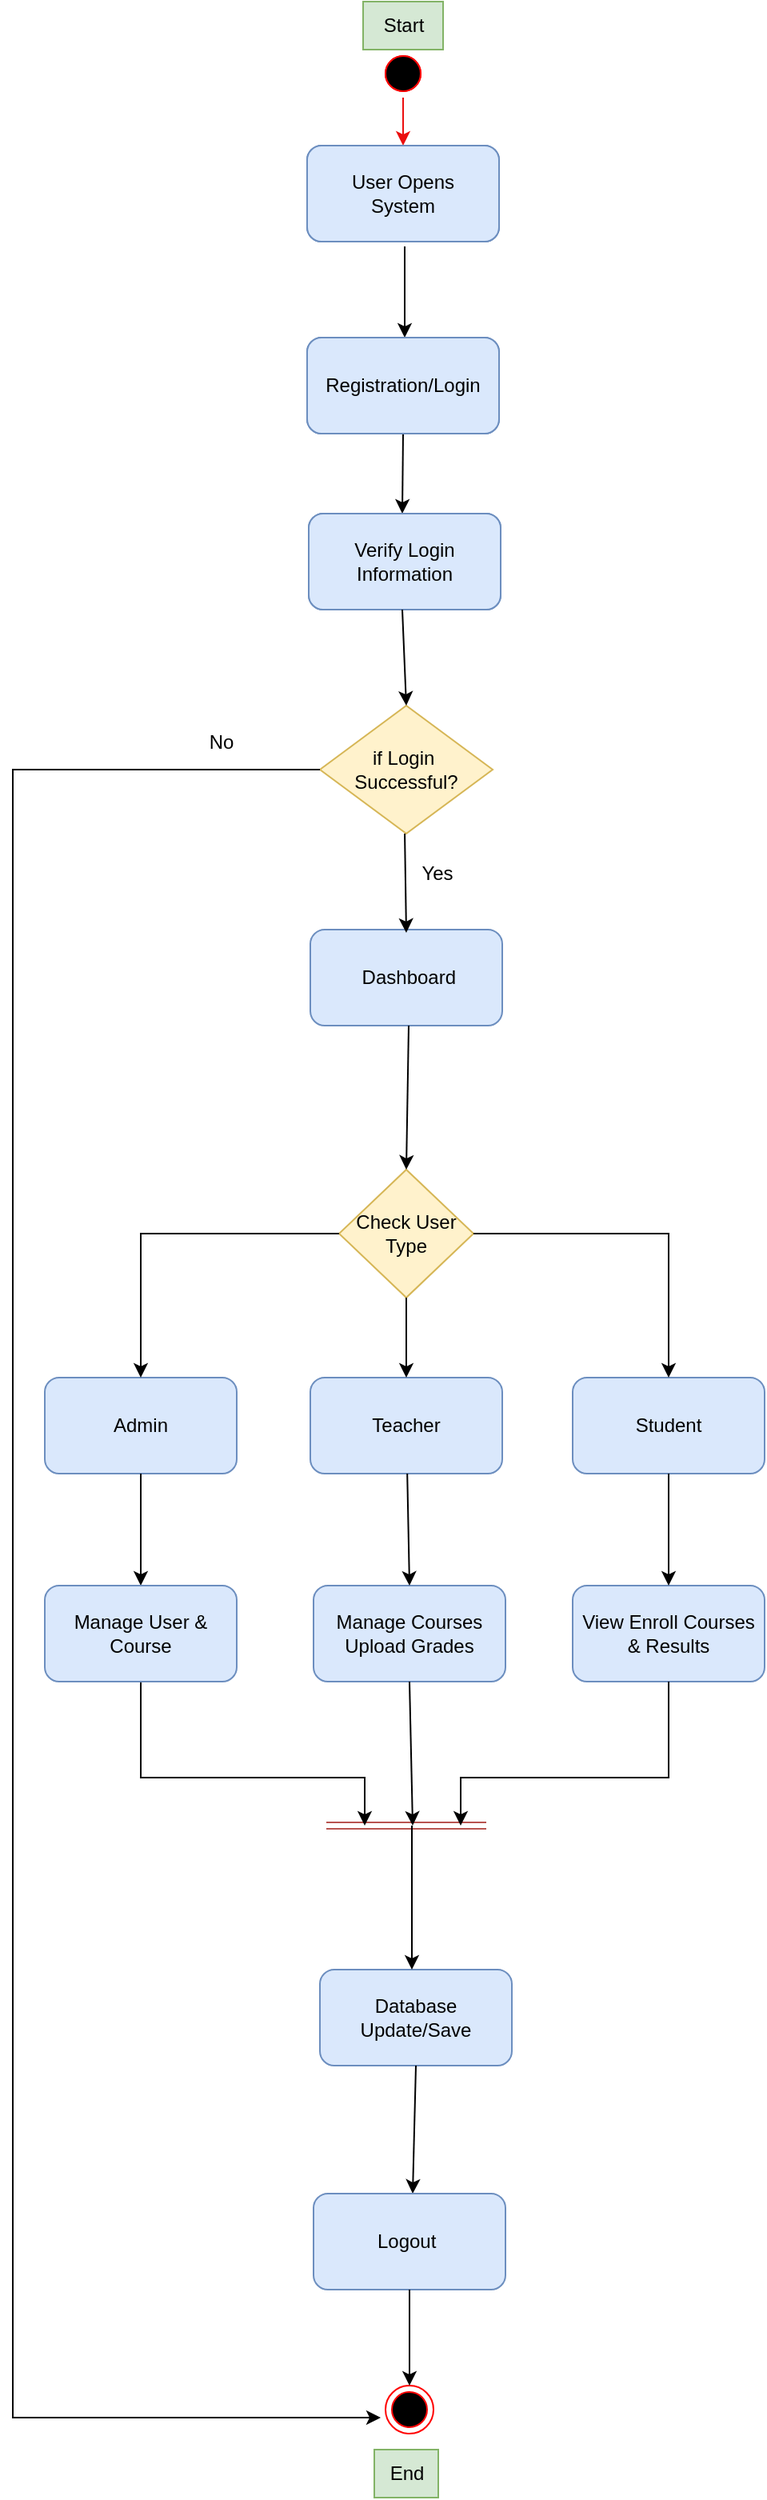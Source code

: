 <mxfile version="28.2.5">
  <diagram name="Page-1" id="AGHffNOtgMvOGxoeP8jH">
    <mxGraphModel dx="1418" dy="-2544" grid="1" gridSize="10" guides="1" tooltips="1" connect="1" arrows="1" fold="1" page="1" pageScale="1" pageWidth="850" pageHeight="1100" math="0" shadow="0">
      <root>
        <mxCell id="0" />
        <mxCell id="1" parent="0" />
        <mxCell id="07TfnRYINfUNNWAH0IBF-1" value="" style="ellipse;html=1;shape=startState;fillColor=#000000;strokeColor=#ff0000;direction=south;" parent="1" vertex="1">
          <mxGeometry x="409" y="3650" width="30" height="30" as="geometry" />
        </mxCell>
        <mxCell id="07TfnRYINfUNNWAH0IBF-3" value="Start" style="text;html=1;align=center;verticalAlign=middle;resizable=0;points=[];autosize=1;strokeColor=#82b366;fillColor=#d5e8d4;" parent="1" vertex="1">
          <mxGeometry x="399" y="3620" width="50" height="30" as="geometry" />
        </mxCell>
        <mxCell id="07TfnRYINfUNNWAH0IBF-5" value="Check User Type" style="rhombus;whiteSpace=wrap;html=1;fillColor=#fff2cc;strokeColor=#d6b656;" parent="1" vertex="1">
          <mxGeometry x="384" y="4350" width="84" height="80" as="geometry" />
        </mxCell>
        <mxCell id="07TfnRYINfUNNWAH0IBF-6" value="Admin" style="rounded=1;whiteSpace=wrap;html=1;fillColor=#dae8fc;strokeColor=#6c8ebf;" parent="1" vertex="1">
          <mxGeometry x="200" y="4480" width="120" height="60" as="geometry" />
        </mxCell>
        <mxCell id="07TfnRYINfUNNWAH0IBF-7" value="Teacher" style="rounded=1;whiteSpace=wrap;html=1;fillColor=#dae8fc;strokeColor=#6c8ebf;" parent="1" vertex="1">
          <mxGeometry x="366" y="4480" width="120" height="60" as="geometry" />
        </mxCell>
        <mxCell id="07TfnRYINfUNNWAH0IBF-8" value="Student" style="rounded=1;whiteSpace=wrap;html=1;fillColor=#dae8fc;strokeColor=#6c8ebf;" parent="1" vertex="1">
          <mxGeometry x="530" y="4480" width="120" height="60" as="geometry" />
        </mxCell>
        <mxCell id="07TfnRYINfUNNWAH0IBF-10" value="" style="endArrow=classic;html=1;rounded=0;exitX=1;exitY=0.5;exitDx=0;exitDy=0;" parent="1" source="07TfnRYINfUNNWAH0IBF-5" edge="1">
          <mxGeometry width="50" height="50" relative="1" as="geometry">
            <mxPoint x="710" y="4602" as="sourcePoint" />
            <mxPoint x="590" y="4480" as="targetPoint" />
            <Array as="points">
              <mxPoint x="590" y="4390" />
            </Array>
          </mxGeometry>
        </mxCell>
        <mxCell id="07TfnRYINfUNNWAH0IBF-11" value="" style="endArrow=classic;html=1;rounded=0;exitX=0;exitY=0.5;exitDx=0;exitDy=0;" parent="1" source="07TfnRYINfUNNWAH0IBF-5" edge="1">
          <mxGeometry width="50" height="50" relative="1" as="geometry">
            <mxPoint x="370" y="4482" as="sourcePoint" />
            <mxPoint x="260" y="4480" as="targetPoint" />
            <Array as="points">
              <mxPoint x="260" y="4390" />
            </Array>
          </mxGeometry>
        </mxCell>
        <mxCell id="07TfnRYINfUNNWAH0IBF-12" value="" style="endArrow=classic;html=1;rounded=0;exitX=0.5;exitY=1;exitDx=0;exitDy=0;" parent="1" source="07TfnRYINfUNNWAH0IBF-5" edge="1">
          <mxGeometry width="50" height="50" relative="1" as="geometry">
            <mxPoint x="710" y="4602" as="sourcePoint" />
            <mxPoint x="426" y="4480" as="targetPoint" />
          </mxGeometry>
        </mxCell>
        <mxCell id="07TfnRYINfUNNWAH0IBF-15" value="Manage Courses Upload Grades" style="rounded=1;whiteSpace=wrap;html=1;fillColor=#dae8fc;strokeColor=#6c8ebf;" parent="1" vertex="1">
          <mxGeometry x="368" y="4610" width="120" height="60" as="geometry" />
        </mxCell>
        <mxCell id="07TfnRYINfUNNWAH0IBF-16" value="View Enroll Courses &amp;amp; Results" style="rounded=1;whiteSpace=wrap;html=1;fillColor=#dae8fc;strokeColor=#6c8ebf;" parent="1" vertex="1">
          <mxGeometry x="530" y="4610" width="120" height="60" as="geometry" />
        </mxCell>
        <mxCell id="07TfnRYINfUNNWAH0IBF-17" value="" style="endArrow=classic;html=1;rounded=0;entryX=0.5;entryY=0;entryDx=0;entryDy=0;" parent="1" source="07TfnRYINfUNNWAH0IBF-7" target="07TfnRYINfUNNWAH0IBF-15" edge="1">
          <mxGeometry width="50" height="50" relative="1" as="geometry">
            <mxPoint x="430" y="4632" as="sourcePoint" />
            <mxPoint x="760" y="4752" as="targetPoint" />
          </mxGeometry>
        </mxCell>
        <mxCell id="07TfnRYINfUNNWAH0IBF-19" value="" style="endArrow=classic;html=1;rounded=0;exitX=0.5;exitY=1;exitDx=0;exitDy=0;entryX=0.5;entryY=0;entryDx=0;entryDy=0;" parent="1" source="07TfnRYINfUNNWAH0IBF-8" target="07TfnRYINfUNNWAH0IBF-16" edge="1">
          <mxGeometry width="50" height="50" relative="1" as="geometry">
            <mxPoint x="710" y="4802" as="sourcePoint" />
            <mxPoint x="760" y="4752" as="targetPoint" />
          </mxGeometry>
        </mxCell>
        <mxCell id="07TfnRYINfUNNWAH0IBF-20" value="" style="shape=link;html=1;rounded=0;fillColor=#f8cecc;strokeColor=#b85450;" parent="1" edge="1">
          <mxGeometry width="100" relative="1" as="geometry">
            <mxPoint x="376" y="4760" as="sourcePoint" />
            <mxPoint x="476" y="4760" as="targetPoint" />
          </mxGeometry>
        </mxCell>
        <mxCell id="07TfnRYINfUNNWAH0IBF-22" value="" style="endArrow=classic;html=1;rounded=0;exitX=0.5;exitY=1;exitDx=0;exitDy=0;" parent="1" source="07TfnRYINfUNNWAH0IBF-14" edge="1">
          <mxGeometry width="50" height="50" relative="1" as="geometry">
            <mxPoint x="710" y="4902" as="sourcePoint" />
            <mxPoint x="400" y="4760" as="targetPoint" />
            <Array as="points">
              <mxPoint x="260" y="4730" />
              <mxPoint x="400" y="4730" />
            </Array>
          </mxGeometry>
        </mxCell>
        <mxCell id="07TfnRYINfUNNWAH0IBF-23" value="" style="endArrow=classic;html=1;rounded=0;exitX=0.5;exitY=1;exitDx=0;exitDy=0;" parent="1" source="07TfnRYINfUNNWAH0IBF-15" edge="1">
          <mxGeometry width="50" height="50" relative="1" as="geometry">
            <mxPoint x="710" y="4902" as="sourcePoint" />
            <mxPoint x="430" y="4760" as="targetPoint" />
          </mxGeometry>
        </mxCell>
        <mxCell id="07TfnRYINfUNNWAH0IBF-24" value="" style="endArrow=classic;html=1;rounded=0;exitX=0.5;exitY=1;exitDx=0;exitDy=0;" parent="1" source="07TfnRYINfUNNWAH0IBF-16" edge="1">
          <mxGeometry width="50" height="50" relative="1" as="geometry">
            <mxPoint x="710" y="4902" as="sourcePoint" />
            <mxPoint x="460" y="4760" as="targetPoint" />
            <Array as="points">
              <mxPoint x="590" y="4730" />
              <mxPoint x="460" y="4730" />
            </Array>
          </mxGeometry>
        </mxCell>
        <mxCell id="07TfnRYINfUNNWAH0IBF-25" value="Database Update/Save" style="rounded=1;whiteSpace=wrap;html=1;fillColor=#dae8fc;strokeColor=#6c8ebf;" parent="1" vertex="1">
          <mxGeometry x="372" y="4850" width="120" height="60" as="geometry" />
        </mxCell>
        <mxCell id="07TfnRYINfUNNWAH0IBF-26" value="" style="endArrow=classic;html=1;rounded=0;entryX=0.5;entryY=0;entryDx=0;entryDy=0;" parent="1" edge="1">
          <mxGeometry width="50" height="50" relative="1" as="geometry">
            <mxPoint x="429.5" y="4760" as="sourcePoint" />
            <mxPoint x="429.5" y="4850" as="targetPoint" />
          </mxGeometry>
        </mxCell>
        <mxCell id="07TfnRYINfUNNWAH0IBF-27" value="" style="endArrow=classic;html=1;rounded=0;exitX=0.5;exitY=1;exitDx=0;exitDy=0;" parent="1" source="07TfnRYINfUNNWAH0IBF-25" edge="1">
          <mxGeometry width="50" height="50" relative="1" as="geometry">
            <mxPoint x="710" y="5002" as="sourcePoint" />
            <mxPoint x="430" y="4990" as="targetPoint" />
          </mxGeometry>
        </mxCell>
        <mxCell id="07TfnRYINfUNNWAH0IBF-28" value="Logout&amp;nbsp;" style="rounded=1;whiteSpace=wrap;html=1;fillColor=#dae8fc;strokeColor=#6c8ebf;" parent="1" vertex="1">
          <mxGeometry x="368" y="4990" width="120" height="60" as="geometry" />
        </mxCell>
        <mxCell id="07TfnRYINfUNNWAH0IBF-29" value="" style="ellipse;html=1;shape=endState;fillColor=#000000;strokeColor=#ff0000;" parent="1" vertex="1">
          <mxGeometry x="413" y="5110" width="30" height="30" as="geometry" />
        </mxCell>
        <mxCell id="07TfnRYINfUNNWAH0IBF-30" value="" style="endArrow=classic;html=1;rounded=0;exitX=0.5;exitY=1;exitDx=0;exitDy=0;" parent="1" source="07TfnRYINfUNNWAH0IBF-28" edge="1">
          <mxGeometry width="50" height="50" relative="1" as="geometry">
            <mxPoint x="710" y="5202" as="sourcePoint" />
            <mxPoint x="428" y="5110" as="targetPoint" />
          </mxGeometry>
        </mxCell>
        <mxCell id="07TfnRYINfUNNWAH0IBF-31" value="End" style="text;html=1;align=center;verticalAlign=middle;resizable=0;points=[];autosize=1;strokeColor=#82b366;fillColor=#d5e8d4;" parent="1" vertex="1">
          <mxGeometry x="406" y="5150" width="40" height="30" as="geometry" />
        </mxCell>
        <mxCell id="cWJEM-_9wpA2RHpBQRdI-35" value="" style="endArrow=classic;html=1;rounded=0;exitX=1;exitY=0.5;exitDx=0;exitDy=0;strokeColor=light-dark(#eb0f0f, #ededed);" edge="1" parent="1" source="07TfnRYINfUNNWAH0IBF-1">
          <mxGeometry width="50" height="50" relative="1" as="geometry">
            <mxPoint x="420" y="4020" as="sourcePoint" />
            <mxPoint x="424" y="3710" as="targetPoint" />
          </mxGeometry>
        </mxCell>
        <mxCell id="cWJEM-_9wpA2RHpBQRdI-36" value="User Opens&lt;div&gt;System&lt;/div&gt;" style="rounded=1;whiteSpace=wrap;html=1;fillColor=#dae8fc;strokeColor=#6c8ebf;" vertex="1" parent="1">
          <mxGeometry x="364" y="3710" width="120" height="60" as="geometry" />
        </mxCell>
        <mxCell id="cWJEM-_9wpA2RHpBQRdI-38" value="Registration/Login" style="rounded=1;whiteSpace=wrap;html=1;fillColor=#dae8fc;strokeColor=#6c8ebf;" vertex="1" parent="1">
          <mxGeometry x="364" y="3830" width="120" height="60" as="geometry" />
        </mxCell>
        <mxCell id="cWJEM-_9wpA2RHpBQRdI-39" value="Verify Login Information" style="rounded=1;whiteSpace=wrap;html=1;fillColor=#dae8fc;strokeColor=#6c8ebf;" vertex="1" parent="1">
          <mxGeometry x="365" y="3940" width="120" height="60" as="geometry" />
        </mxCell>
        <mxCell id="cWJEM-_9wpA2RHpBQRdI-40" value="if Login&amp;nbsp;&lt;div&gt;Successful?&lt;/div&gt;" style="rhombus;whiteSpace=wrap;html=1;fillColor=#fff2cc;strokeColor=#d6b656;" vertex="1" parent="1">
          <mxGeometry x="372" y="4060" width="108" height="80" as="geometry" />
        </mxCell>
        <mxCell id="cWJEM-_9wpA2RHpBQRdI-41" value="&amp;nbsp;Dashboard" style="rounded=1;whiteSpace=wrap;html=1;fillColor=#dae8fc;strokeColor=#6c8ebf;" vertex="1" parent="1">
          <mxGeometry x="366" y="4200" width="120" height="60" as="geometry" />
        </mxCell>
        <mxCell id="cWJEM-_9wpA2RHpBQRdI-44" value="" style="endArrow=classic;html=1;rounded=0;entryX=0.5;entryY=0.033;entryDx=0;entryDy=0;entryPerimeter=0;exitX=0.491;exitY=1;exitDx=0;exitDy=0;exitPerimeter=0;" edge="1" parent="1" source="cWJEM-_9wpA2RHpBQRdI-40" target="cWJEM-_9wpA2RHpBQRdI-41">
          <mxGeometry width="50" height="50" relative="1" as="geometry">
            <mxPoint x="435.5" y="4140" as="sourcePoint" />
            <mxPoint x="435.5" y="4197" as="targetPoint" />
          </mxGeometry>
        </mxCell>
        <mxCell id="cWJEM-_9wpA2RHpBQRdI-45" value="" style="endArrow=classic;html=1;rounded=0;entryX=0.5;entryY=0;entryDx=0;entryDy=0;" edge="1" parent="1">
          <mxGeometry width="50" height="50" relative="1" as="geometry">
            <mxPoint x="425" y="3773" as="sourcePoint" />
            <mxPoint x="425" y="3830" as="targetPoint" />
          </mxGeometry>
        </mxCell>
        <mxCell id="cWJEM-_9wpA2RHpBQRdI-46" value="" style="endArrow=classic;html=1;rounded=0;entryX=0.5;entryY=0;entryDx=0;entryDy=0;exitX=0.5;exitY=1;exitDx=0;exitDy=0;" edge="1" parent="1" source="cWJEM-_9wpA2RHpBQRdI-38">
          <mxGeometry width="50" height="50" relative="1" as="geometry">
            <mxPoint x="423.5" y="3883" as="sourcePoint" />
            <mxPoint x="423.5" y="3940" as="targetPoint" />
          </mxGeometry>
        </mxCell>
        <mxCell id="cWJEM-_9wpA2RHpBQRdI-51" value="" style="ellipse;html=1;shape=startState;fillColor=#000000;strokeColor=#ff0000;direction=south;" vertex="1" parent="1">
          <mxGeometry x="409" y="3650" width="30" height="30" as="geometry" />
        </mxCell>
        <mxCell id="cWJEM-_9wpA2RHpBQRdI-52" value="User Opens&lt;div&gt;System&lt;/div&gt;" style="rounded=1;whiteSpace=wrap;html=1;fillColor=#dae8fc;strokeColor=#6c8ebf;" vertex="1" parent="1">
          <mxGeometry x="364" y="3710" width="120" height="60" as="geometry" />
        </mxCell>
        <mxCell id="cWJEM-_9wpA2RHpBQRdI-53" value="Registration/Login" style="rounded=1;whiteSpace=wrap;html=1;fillColor=#dae8fc;strokeColor=#6c8ebf;" vertex="1" parent="1">
          <mxGeometry x="364" y="3830" width="120" height="60" as="geometry" />
        </mxCell>
        <mxCell id="cWJEM-_9wpA2RHpBQRdI-54" value="Verify Login Information" style="rounded=1;whiteSpace=wrap;html=1;fillColor=#dae8fc;strokeColor=#6c8ebf;" vertex="1" parent="1">
          <mxGeometry x="365" y="3940" width="120" height="60" as="geometry" />
        </mxCell>
        <mxCell id="cWJEM-_9wpA2RHpBQRdI-55" value="" style="endArrow=classic;html=1;rounded=0;entryX=0.5;entryY=0;entryDx=0;entryDy=0;" edge="1" parent="1" target="cWJEM-_9wpA2RHpBQRdI-40">
          <mxGeometry width="50" height="50" relative="1" as="geometry">
            <mxPoint x="423.5" y="4000" as="sourcePoint" />
            <mxPoint x="423.5" y="4057" as="targetPoint" />
          </mxGeometry>
        </mxCell>
        <mxCell id="cWJEM-_9wpA2RHpBQRdI-56" value="Yes" style="text;html=1;align=center;verticalAlign=middle;resizable=0;points=[];autosize=1;strokeColor=none;fillColor=none;" vertex="1" parent="1">
          <mxGeometry x="425" y="4150" width="40" height="30" as="geometry" />
        </mxCell>
        <mxCell id="cWJEM-_9wpA2RHpBQRdI-57" value="" style="endArrow=classic;html=1;rounded=0;exitX=0;exitY=0.5;exitDx=0;exitDy=0;" edge="1" parent="1" source="cWJEM-_9wpA2RHpBQRdI-40">
          <mxGeometry width="50" height="50" relative="1" as="geometry">
            <mxPoint x="372" y="4110" as="sourcePoint" />
            <mxPoint x="410" y="5130" as="targetPoint" />
            <Array as="points">
              <mxPoint x="180" y="4100" />
              <mxPoint x="180" y="5130" />
            </Array>
          </mxGeometry>
        </mxCell>
        <mxCell id="cWJEM-_9wpA2RHpBQRdI-59" value="No" style="text;html=1;align=center;verticalAlign=middle;resizable=0;points=[];autosize=1;strokeColor=none;fillColor=none;" vertex="1" parent="1">
          <mxGeometry x="290" y="4068" width="40" height="30" as="geometry" />
        </mxCell>
        <mxCell id="cWJEM-_9wpA2RHpBQRdI-62" value="" style="endArrow=classic;html=1;rounded=0;exitX=0.5;exitY=1;exitDx=0;exitDy=0;" edge="1" parent="1" source="07TfnRYINfUNNWAH0IBF-6" target="07TfnRYINfUNNWAH0IBF-14">
          <mxGeometry width="50" height="50" relative="1" as="geometry">
            <mxPoint x="260" y="4540" as="sourcePoint" />
            <mxPoint x="260" y="4762" as="targetPoint" />
          </mxGeometry>
        </mxCell>
        <mxCell id="07TfnRYINfUNNWAH0IBF-14" value="Manage User &amp;amp; Course" style="rounded=1;whiteSpace=wrap;html=1;fillColor=#dae8fc;strokeColor=#6c8ebf;" parent="1" vertex="1">
          <mxGeometry x="200" y="4610" width="120" height="60" as="geometry" />
        </mxCell>
        <mxCell id="cWJEM-_9wpA2RHpBQRdI-63" value="" style="endArrow=classic;html=1;rounded=0;exitX=0.5;exitY=1;exitDx=0;exitDy=0;entryX=0.5;entryY=0;entryDx=0;entryDy=0;" edge="1" parent="1" target="07TfnRYINfUNNWAH0IBF-5">
          <mxGeometry width="50" height="50" relative="1" as="geometry">
            <mxPoint x="427.5" y="4260" as="sourcePoint" />
            <mxPoint x="427.5" y="4310" as="targetPoint" />
          </mxGeometry>
        </mxCell>
      </root>
    </mxGraphModel>
  </diagram>
</mxfile>
